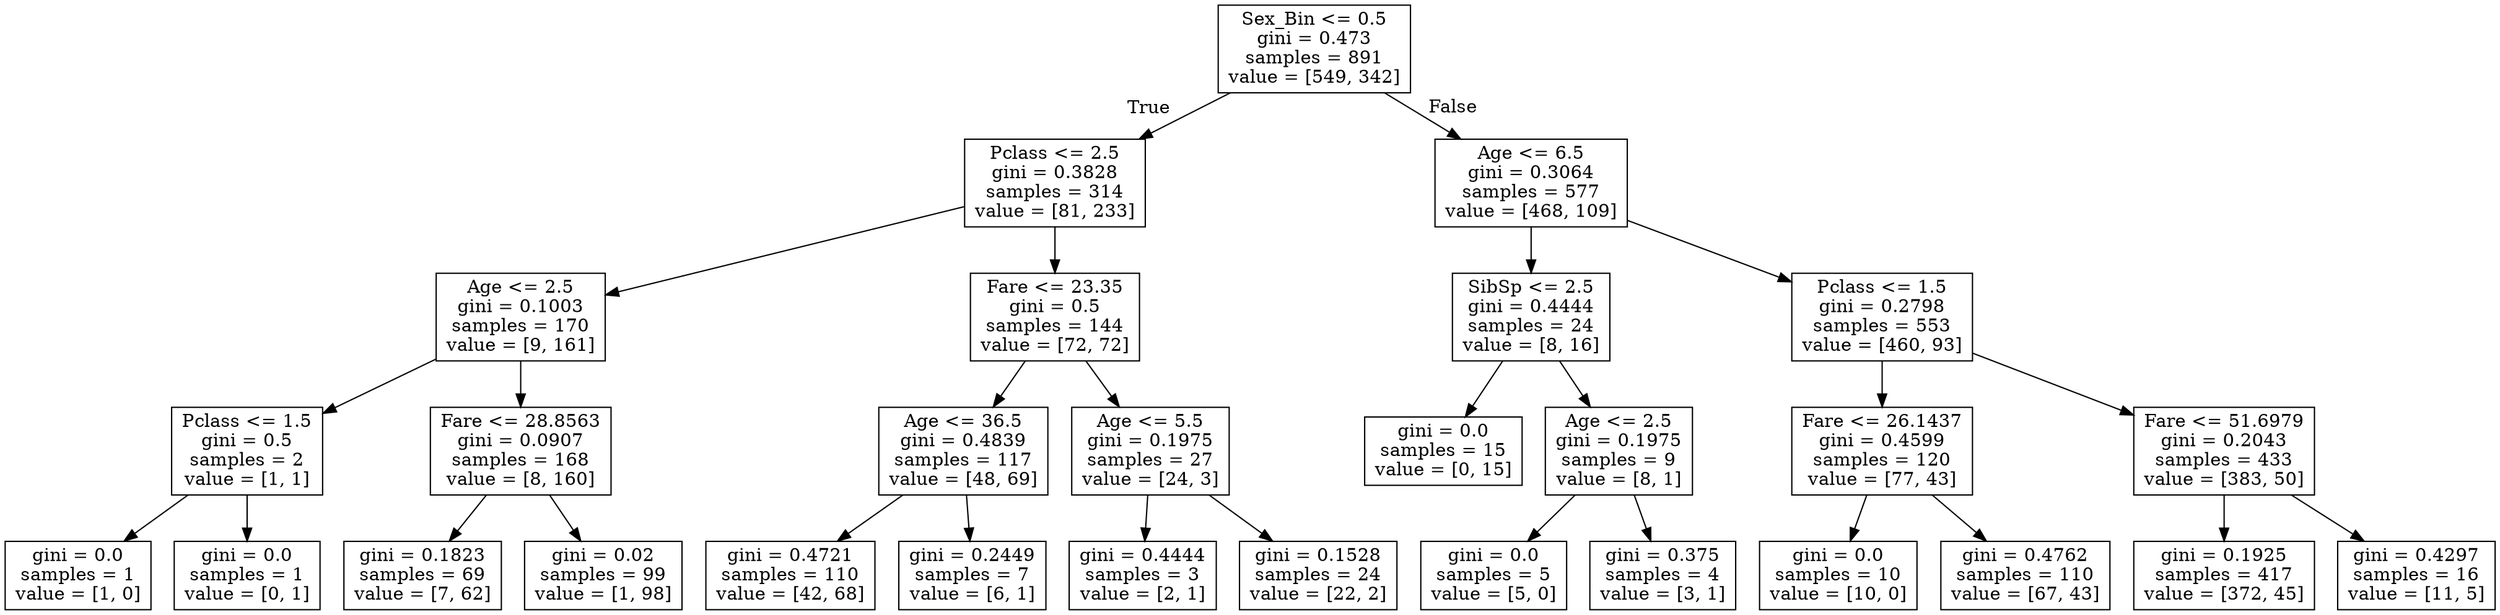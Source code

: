 digraph Tree {
node [shape=box] ;
0 [label="Sex_Bin <= 0.5\ngini = 0.473\nsamples = 891\nvalue = [549, 342]"] ;
1 [label="Pclass <= 2.5\ngini = 0.3828\nsamples = 314\nvalue = [81, 233]"] ;
0 -> 1 [labeldistance=2.5, labelangle=45, headlabel="True"] ;
2 [label="Age <= 2.5\ngini = 0.1003\nsamples = 170\nvalue = [9, 161]"] ;
1 -> 2 ;
3 [label="Pclass <= 1.5\ngini = 0.5\nsamples = 2\nvalue = [1, 1]"] ;
2 -> 3 ;
4 [label="gini = 0.0\nsamples = 1\nvalue = [1, 0]"] ;
3 -> 4 ;
5 [label="gini = 0.0\nsamples = 1\nvalue = [0, 1]"] ;
3 -> 5 ;
6 [label="Fare <= 28.8563\ngini = 0.0907\nsamples = 168\nvalue = [8, 160]"] ;
2 -> 6 ;
7 [label="gini = 0.1823\nsamples = 69\nvalue = [7, 62]"] ;
6 -> 7 ;
8 [label="gini = 0.02\nsamples = 99\nvalue = [1, 98]"] ;
6 -> 8 ;
9 [label="Fare <= 23.35\ngini = 0.5\nsamples = 144\nvalue = [72, 72]"] ;
1 -> 9 ;
10 [label="Age <= 36.5\ngini = 0.4839\nsamples = 117\nvalue = [48, 69]"] ;
9 -> 10 ;
11 [label="gini = 0.4721\nsamples = 110\nvalue = [42, 68]"] ;
10 -> 11 ;
12 [label="gini = 0.2449\nsamples = 7\nvalue = [6, 1]"] ;
10 -> 12 ;
13 [label="Age <= 5.5\ngini = 0.1975\nsamples = 27\nvalue = [24, 3]"] ;
9 -> 13 ;
14 [label="gini = 0.4444\nsamples = 3\nvalue = [2, 1]"] ;
13 -> 14 ;
15 [label="gini = 0.1528\nsamples = 24\nvalue = [22, 2]"] ;
13 -> 15 ;
16 [label="Age <= 6.5\ngini = 0.3064\nsamples = 577\nvalue = [468, 109]"] ;
0 -> 16 [labeldistance=2.5, labelangle=-45, headlabel="False"] ;
17 [label="SibSp <= 2.5\ngini = 0.4444\nsamples = 24\nvalue = [8, 16]"] ;
16 -> 17 ;
18 [label="gini = 0.0\nsamples = 15\nvalue = [0, 15]"] ;
17 -> 18 ;
19 [label="Age <= 2.5\ngini = 0.1975\nsamples = 9\nvalue = [8, 1]"] ;
17 -> 19 ;
20 [label="gini = 0.0\nsamples = 5\nvalue = [5, 0]"] ;
19 -> 20 ;
21 [label="gini = 0.375\nsamples = 4\nvalue = [3, 1]"] ;
19 -> 21 ;
22 [label="Pclass <= 1.5\ngini = 0.2798\nsamples = 553\nvalue = [460, 93]"] ;
16 -> 22 ;
23 [label="Fare <= 26.1437\ngini = 0.4599\nsamples = 120\nvalue = [77, 43]"] ;
22 -> 23 ;
24 [label="gini = 0.0\nsamples = 10\nvalue = [10, 0]"] ;
23 -> 24 ;
25 [label="gini = 0.4762\nsamples = 110\nvalue = [67, 43]"] ;
23 -> 25 ;
26 [label="Fare <= 51.6979\ngini = 0.2043\nsamples = 433\nvalue = [383, 50]"] ;
22 -> 26 ;
27 [label="gini = 0.1925\nsamples = 417\nvalue = [372, 45]"] ;
26 -> 27 ;
28 [label="gini = 0.4297\nsamples = 16\nvalue = [11, 5]"] ;
26 -> 28 ;
}